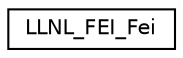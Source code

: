 digraph "Graphical Class Hierarchy"
{
 // LATEX_PDF_SIZE
  edge [fontname="Helvetica",fontsize="10",labelfontname="Helvetica",labelfontsize="10"];
  node [fontname="Helvetica",fontsize="10",shape=record];
  rankdir="LR";
  Node0 [label="LLNL_FEI_Fei",height=0.2,width=0.4,color="black", fillcolor="white", style="filled",URL="$class_l_l_n_l___f_e_i___fei.html",tooltip=" "];
}
